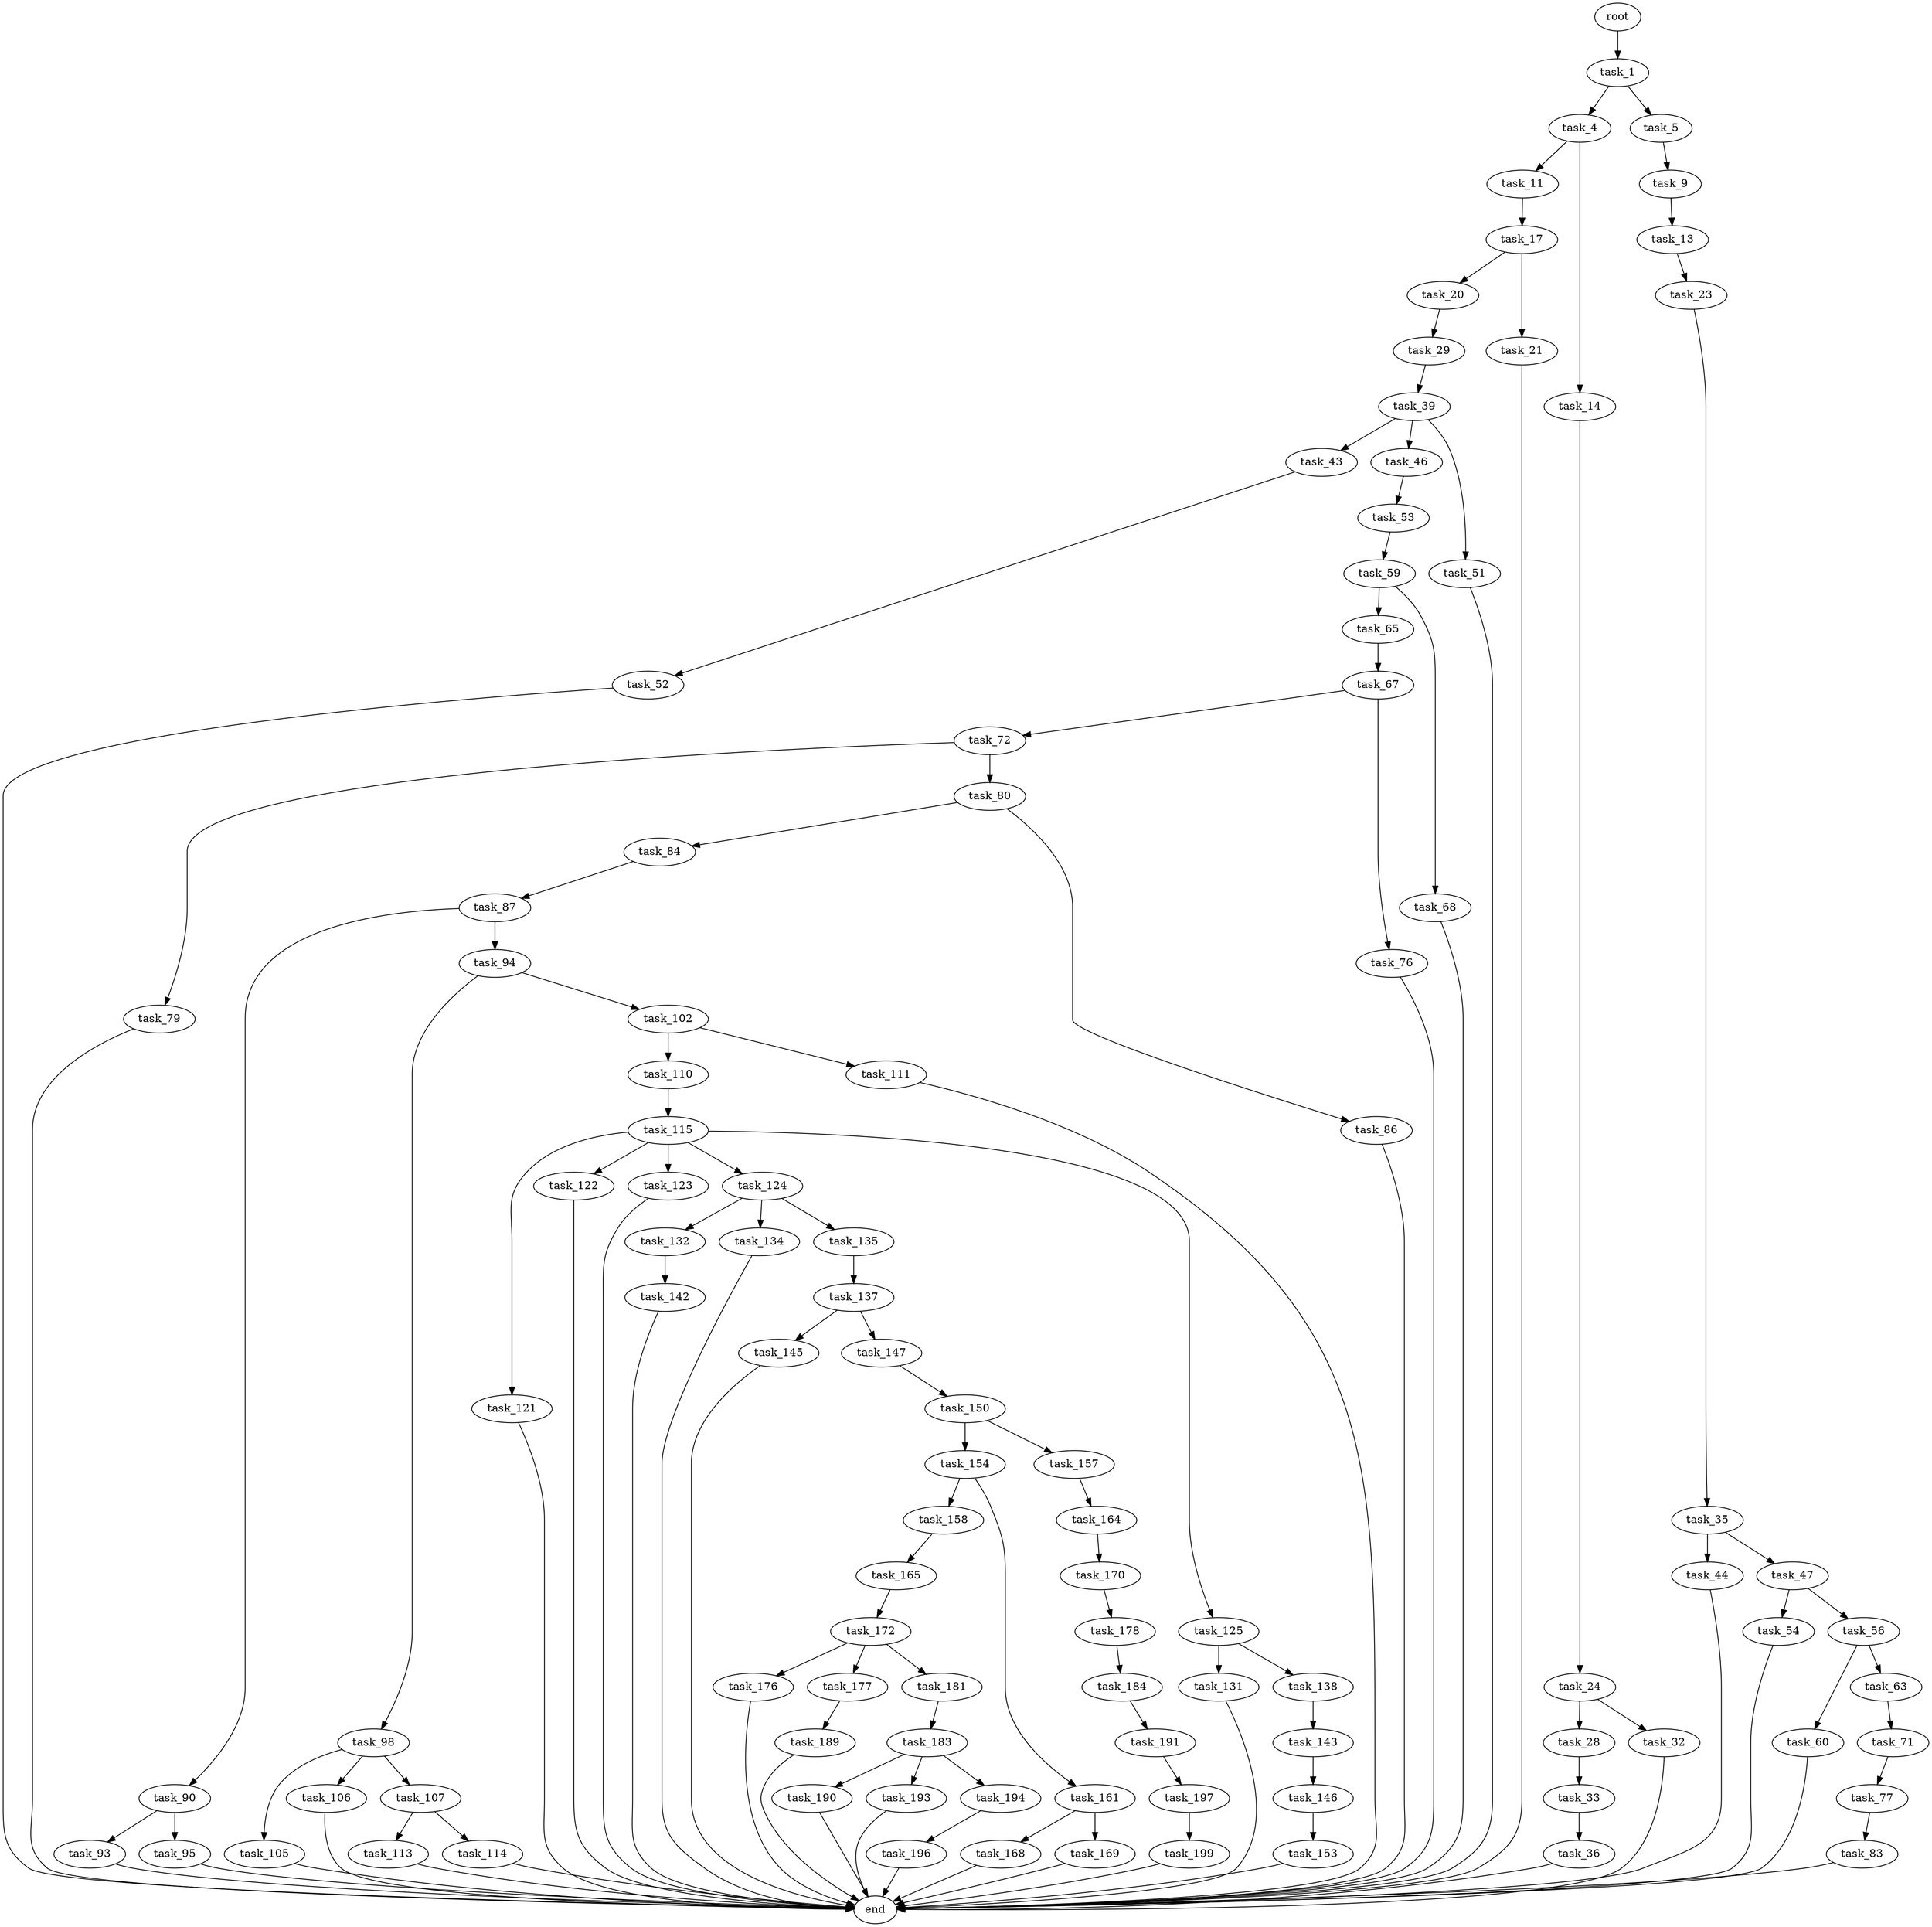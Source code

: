 digraph G {
  root [size="0.000000"];
  task_1 [size="134217728000.000000"];
  task_4 [size="368293445632.000000"];
  task_5 [size="131533443498.000000"];
  task_11 [size="3785570301.000000"];
  task_14 [size="21917110247.000000"];
  task_9 [size="11640133207.000000"];
  task_13 [size="549755813888.000000"];
  task_17 [size="306217872157.000000"];
  task_23 [size="7672769259.000000"];
  task_24 [size="49613727768.000000"];
  task_20 [size="231928233984.000000"];
  task_21 [size="429052596139.000000"];
  task_29 [size="612866324720.000000"];
  end [size="0.000000"];
  task_35 [size="28991029248.000000"];
  task_28 [size="14581335159.000000"];
  task_32 [size="22251454078.000000"];
  task_33 [size="368293445632.000000"];
  task_39 [size="34662514038.000000"];
  task_36 [size="990179669.000000"];
  task_44 [size="368293445632.000000"];
  task_47 [size="10124060174.000000"];
  task_43 [size="68719476736.000000"];
  task_46 [size="38095547794.000000"];
  task_51 [size="392935043204.000000"];
  task_52 [size="8589934592.000000"];
  task_53 [size="277831375518.000000"];
  task_54 [size="57276212976.000000"];
  task_56 [size="10471836850.000000"];
  task_59 [size="204224802585.000000"];
  task_60 [size="8549886409.000000"];
  task_63 [size="68719476736.000000"];
  task_65 [size="162165963370.000000"];
  task_68 [size="1073741824000.000000"];
  task_71 [size="1073741824000.000000"];
  task_67 [size="45582806922.000000"];
  task_72 [size="166563329764.000000"];
  task_76 [size="30231430688.000000"];
  task_77 [size="68719476736.000000"];
  task_79 [size="8589934592.000000"];
  task_80 [size="7165054975.000000"];
  task_83 [size="78176773546.000000"];
  task_84 [size="31008656802.000000"];
  task_86 [size="134217728000.000000"];
  task_87 [size="8589934592.000000"];
  task_90 [size="11785227090.000000"];
  task_94 [size="782757789696.000000"];
  task_93 [size="8408491827.000000"];
  task_95 [size="6893529010.000000"];
  task_98 [size="496638309652.000000"];
  task_102 [size="676295364.000000"];
  task_105 [size="134217728000.000000"];
  task_106 [size="1073741824000.000000"];
  task_107 [size="307178558092.000000"];
  task_110 [size="101514252964.000000"];
  task_111 [size="39828451976.000000"];
  task_113 [size="3442690245.000000"];
  task_114 [size="68719476736.000000"];
  task_115 [size="68719476736.000000"];
  task_121 [size="1131663697059.000000"];
  task_122 [size="358397241124.000000"];
  task_123 [size="231928233984.000000"];
  task_124 [size="1624705246.000000"];
  task_125 [size="42947396303.000000"];
  task_132 [size="549755813888.000000"];
  task_134 [size="443380482331.000000"];
  task_135 [size="134217728000.000000"];
  task_131 [size="727415422.000000"];
  task_138 [size="368293445632.000000"];
  task_142 [size="1073741824000.000000"];
  task_137 [size="117826764492.000000"];
  task_145 [size="24059231775.000000"];
  task_147 [size="669008703740.000000"];
  task_143 [size="597423979.000000"];
  task_146 [size="599545309064.000000"];
  task_153 [size="7988381331.000000"];
  task_150 [size="323263839549.000000"];
  task_154 [size="25837613923.000000"];
  task_157 [size="368293445632.000000"];
  task_158 [size="368293445632.000000"];
  task_161 [size="208212121034.000000"];
  task_164 [size="3185246652.000000"];
  task_165 [size="5552426268.000000"];
  task_168 [size="29824249724.000000"];
  task_169 [size="4428162038.000000"];
  task_170 [size="12751391342.000000"];
  task_172 [size="28991029248.000000"];
  task_178 [size="1008716191285.000000"];
  task_176 [size="1119245249.000000"];
  task_177 [size="549755813888.000000"];
  task_181 [size="1417556190.000000"];
  task_189 [size="59402691456.000000"];
  task_184 [size="392804755689.000000"];
  task_183 [size="36127284263.000000"];
  task_190 [size="10347895351.000000"];
  task_193 [size="26097153716.000000"];
  task_194 [size="125661738996.000000"];
  task_191 [size="290614878453.000000"];
  task_197 [size="3986602775.000000"];
  task_196 [size="21856147163.000000"];
  task_199 [size="119969342860.000000"];

  root -> task_1 [size="1.000000"];
  task_1 -> task_4 [size="209715200.000000"];
  task_1 -> task_5 [size="209715200.000000"];
  task_4 -> task_11 [size="411041792.000000"];
  task_4 -> task_14 [size="411041792.000000"];
  task_5 -> task_9 [size="209715200.000000"];
  task_11 -> task_17 [size="209715200.000000"];
  task_14 -> task_24 [size="411041792.000000"];
  task_9 -> task_13 [size="301989888.000000"];
  task_13 -> task_23 [size="536870912.000000"];
  task_17 -> task_20 [size="301989888.000000"];
  task_17 -> task_21 [size="301989888.000000"];
  task_23 -> task_35 [size="679477248.000000"];
  task_24 -> task_28 [size="134217728.000000"];
  task_24 -> task_32 [size="134217728.000000"];
  task_20 -> task_29 [size="301989888.000000"];
  task_21 -> end [size="1.000000"];
  task_29 -> task_39 [size="536870912.000000"];
  task_35 -> task_44 [size="75497472.000000"];
  task_35 -> task_47 [size="75497472.000000"];
  task_28 -> task_33 [size="75497472.000000"];
  task_32 -> end [size="1.000000"];
  task_33 -> task_36 [size="411041792.000000"];
  task_39 -> task_43 [size="838860800.000000"];
  task_39 -> task_46 [size="838860800.000000"];
  task_39 -> task_51 [size="838860800.000000"];
  task_36 -> end [size="1.000000"];
  task_44 -> end [size="1.000000"];
  task_47 -> task_54 [size="536870912.000000"];
  task_47 -> task_56 [size="536870912.000000"];
  task_43 -> task_52 [size="134217728.000000"];
  task_46 -> task_53 [size="838860800.000000"];
  task_51 -> end [size="1.000000"];
  task_52 -> end [size="1.000000"];
  task_53 -> task_59 [size="301989888.000000"];
  task_54 -> end [size="1.000000"];
  task_56 -> task_60 [size="301989888.000000"];
  task_56 -> task_63 [size="301989888.000000"];
  task_59 -> task_65 [size="411041792.000000"];
  task_59 -> task_68 [size="411041792.000000"];
  task_60 -> end [size="1.000000"];
  task_63 -> task_71 [size="134217728.000000"];
  task_65 -> task_67 [size="411041792.000000"];
  task_68 -> end [size="1.000000"];
  task_71 -> task_77 [size="838860800.000000"];
  task_67 -> task_72 [size="838860800.000000"];
  task_67 -> task_76 [size="838860800.000000"];
  task_72 -> task_79 [size="536870912.000000"];
  task_72 -> task_80 [size="536870912.000000"];
  task_76 -> end [size="1.000000"];
  task_77 -> task_83 [size="134217728.000000"];
  task_79 -> end [size="1.000000"];
  task_80 -> task_84 [size="134217728.000000"];
  task_80 -> task_86 [size="134217728.000000"];
  task_83 -> end [size="1.000000"];
  task_84 -> task_87 [size="536870912.000000"];
  task_86 -> end [size="1.000000"];
  task_87 -> task_90 [size="33554432.000000"];
  task_87 -> task_94 [size="33554432.000000"];
  task_90 -> task_93 [size="301989888.000000"];
  task_90 -> task_95 [size="301989888.000000"];
  task_94 -> task_98 [size="679477248.000000"];
  task_94 -> task_102 [size="679477248.000000"];
  task_93 -> end [size="1.000000"];
  task_95 -> end [size="1.000000"];
  task_98 -> task_105 [size="679477248.000000"];
  task_98 -> task_106 [size="679477248.000000"];
  task_98 -> task_107 [size="679477248.000000"];
  task_102 -> task_110 [size="75497472.000000"];
  task_102 -> task_111 [size="75497472.000000"];
  task_105 -> end [size="1.000000"];
  task_106 -> end [size="1.000000"];
  task_107 -> task_113 [size="411041792.000000"];
  task_107 -> task_114 [size="411041792.000000"];
  task_110 -> task_115 [size="75497472.000000"];
  task_111 -> end [size="1.000000"];
  task_113 -> end [size="1.000000"];
  task_114 -> end [size="1.000000"];
  task_115 -> task_121 [size="134217728.000000"];
  task_115 -> task_122 [size="134217728.000000"];
  task_115 -> task_123 [size="134217728.000000"];
  task_115 -> task_124 [size="134217728.000000"];
  task_115 -> task_125 [size="134217728.000000"];
  task_121 -> end [size="1.000000"];
  task_122 -> end [size="1.000000"];
  task_123 -> end [size="1.000000"];
  task_124 -> task_132 [size="33554432.000000"];
  task_124 -> task_134 [size="33554432.000000"];
  task_124 -> task_135 [size="33554432.000000"];
  task_125 -> task_131 [size="838860800.000000"];
  task_125 -> task_138 [size="838860800.000000"];
  task_132 -> task_142 [size="536870912.000000"];
  task_134 -> end [size="1.000000"];
  task_135 -> task_137 [size="209715200.000000"];
  task_131 -> end [size="1.000000"];
  task_138 -> task_143 [size="411041792.000000"];
  task_142 -> end [size="1.000000"];
  task_137 -> task_145 [size="134217728.000000"];
  task_137 -> task_147 [size="134217728.000000"];
  task_145 -> end [size="1.000000"];
  task_147 -> task_150 [size="536870912.000000"];
  task_143 -> task_146 [size="33554432.000000"];
  task_146 -> task_153 [size="411041792.000000"];
  task_153 -> end [size="1.000000"];
  task_150 -> task_154 [size="301989888.000000"];
  task_150 -> task_157 [size="301989888.000000"];
  task_154 -> task_158 [size="33554432.000000"];
  task_154 -> task_161 [size="33554432.000000"];
  task_157 -> task_164 [size="411041792.000000"];
  task_158 -> task_165 [size="411041792.000000"];
  task_161 -> task_168 [size="209715200.000000"];
  task_161 -> task_169 [size="209715200.000000"];
  task_164 -> task_170 [size="301989888.000000"];
  task_165 -> task_172 [size="301989888.000000"];
  task_168 -> end [size="1.000000"];
  task_169 -> end [size="1.000000"];
  task_170 -> task_178 [size="536870912.000000"];
  task_172 -> task_176 [size="75497472.000000"];
  task_172 -> task_177 [size="75497472.000000"];
  task_172 -> task_181 [size="75497472.000000"];
  task_178 -> task_184 [size="679477248.000000"];
  task_176 -> end [size="1.000000"];
  task_177 -> task_189 [size="536870912.000000"];
  task_181 -> task_183 [size="134217728.000000"];
  task_189 -> end [size="1.000000"];
  task_184 -> task_191 [size="301989888.000000"];
  task_183 -> task_190 [size="679477248.000000"];
  task_183 -> task_193 [size="679477248.000000"];
  task_183 -> task_194 [size="679477248.000000"];
  task_190 -> end [size="1.000000"];
  task_193 -> end [size="1.000000"];
  task_194 -> task_196 [size="134217728.000000"];
  task_191 -> task_197 [size="209715200.000000"];
  task_197 -> task_199 [size="134217728.000000"];
  task_196 -> end [size="1.000000"];
  task_199 -> end [size="1.000000"];
}
